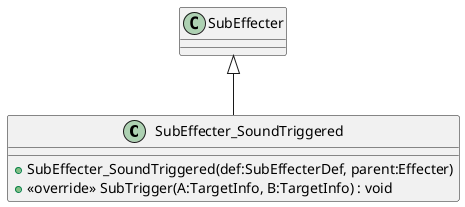 @startuml
class SubEffecter_SoundTriggered {
    + SubEffecter_SoundTriggered(def:SubEffecterDef, parent:Effecter)
    + <<override>> SubTrigger(A:TargetInfo, B:TargetInfo) : void
}
SubEffecter <|-- SubEffecter_SoundTriggered
@enduml
